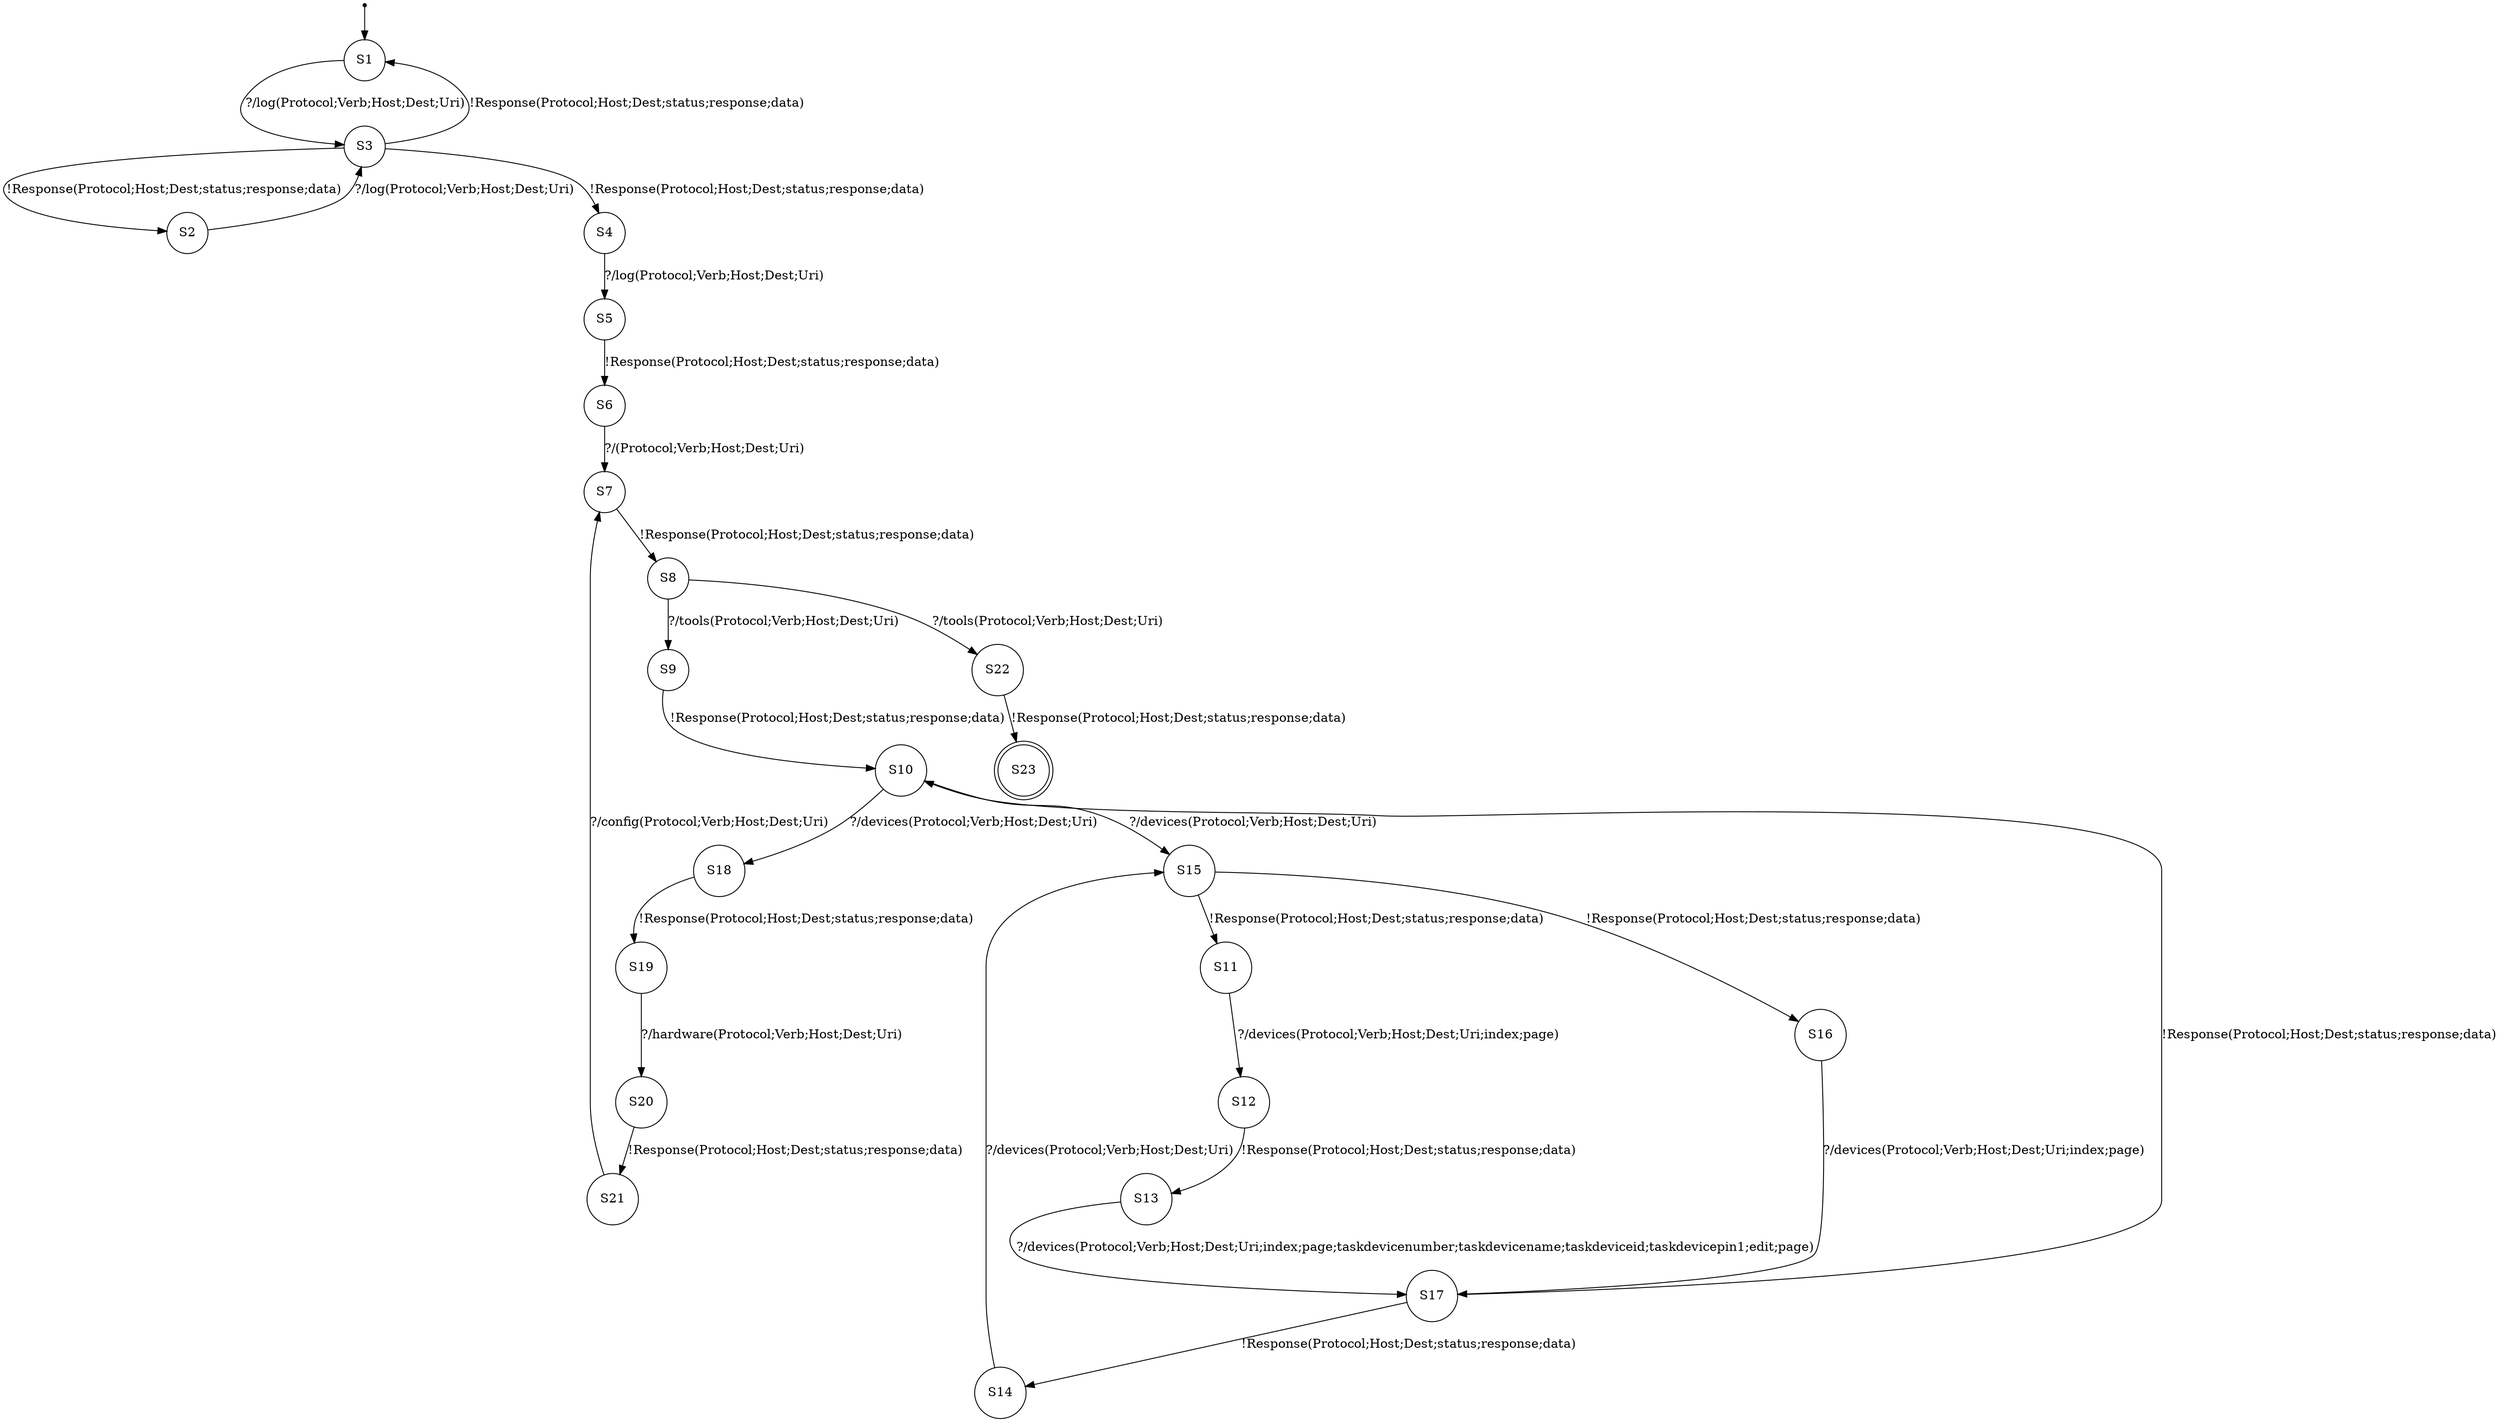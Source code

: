 digraph LTS {
S00[shape=point]
S1[label=S1,shape=circle];
S2[label=S2,shape=circle];
S3[label=S3,shape=circle];
S4[label=S4,shape=circle];
S5[label=S5,shape=circle];
S6[label=S6,shape=circle];
S7[label=S7,shape=circle];
S8[label=S8,shape=circle];
S9[label=S9,shape=circle];
S10[label=S10,shape=circle];
S11[label=S11,shape=circle];
S12[label=S12,shape=circle];
S13[label=S13,shape=circle];
S14[label=S14,shape=circle];
S15[label=S15,shape=circle];
S16[label=S16,shape=circle];
S17[label=S17,shape=circle];
S18[label=S18,shape=circle];
S19[label=S19,shape=circle];
S20[label=S20,shape=circle];
S21[label=S21,shape=circle];
S22[label=S22,shape=circle];
S23[label=S23,shape=doublecircle];
S00 -> S1
S1 -> S3[label ="?/log(Protocol;Verb;Host;Dest;Uri)"];
S2 -> S3[label ="?/log(Protocol;Verb;Host;Dest;Uri)"];
S3 -> S1[label ="!Response(Protocol;Host;Dest;status;response;data)"];
S3 -> S2[label ="!Response(Protocol;Host;Dest;status;response;data)"];
S3 -> S4[label ="!Response(Protocol;Host;Dest;status;response;data)"];
S4 -> S5[label ="?/log(Protocol;Verb;Host;Dest;Uri)"];
S5 -> S6[label ="!Response(Protocol;Host;Dest;status;response;data)"];
S6 -> S7[label ="?/(Protocol;Verb;Host;Dest;Uri)"];
S7 -> S8[label ="!Response(Protocol;Host;Dest;status;response;data)"];
S8 -> S9[label ="?/tools(Protocol;Verb;Host;Dest;Uri)"];
S8 -> S22[label ="?/tools(Protocol;Verb;Host;Dest;Uri)"];
S9 -> S10[label ="!Response(Protocol;Host;Dest;status;response;data)"];
S10 -> S15[label ="?/devices(Protocol;Verb;Host;Dest;Uri)"];
S10 -> S18[label ="?/devices(Protocol;Verb;Host;Dest;Uri)"];
S11 -> S12[label ="?/devices(Protocol;Verb;Host;Dest;Uri;index;page)"];
S12 -> S13[label ="!Response(Protocol;Host;Dest;status;response;data)"];
S13 -> S17[label ="?/devices(Protocol;Verb;Host;Dest;Uri;index;page;taskdevicenumber;taskdevicename;taskdeviceid;taskdevicepin1;edit;page)"];
S14 -> S15[label ="?/devices(Protocol;Verb;Host;Dest;Uri)"];
S15 -> S11[label ="!Response(Protocol;Host;Dest;status;response;data)"];
S15 -> S16[label ="!Response(Protocol;Host;Dest;status;response;data)"];
S16 -> S17[label ="?/devices(Protocol;Verb;Host;Dest;Uri;index;page)"];
S17 -> S10[label ="!Response(Protocol;Host;Dest;status;response;data)"];
S17 -> S14[label ="!Response(Protocol;Host;Dest;status;response;data)"];
S18 -> S19[label ="!Response(Protocol;Host;Dest;status;response;data)"];
S19 -> S20[label ="?/hardware(Protocol;Verb;Host;Dest;Uri)"];
S20 -> S21[label ="!Response(Protocol;Host;Dest;status;response;data)"];
S21 -> S7[label ="?/config(Protocol;Verb;Host;Dest;Uri)"];
S22 -> S23[label ="!Response(Protocol;Host;Dest;status;response;data)"];
}
